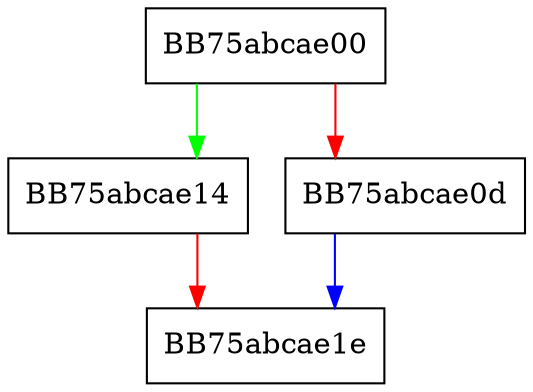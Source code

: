 digraph Backup {
  node [shape="box"];
  graph [splines=ortho];
  BB75abcae00 -> BB75abcae14 [color="green"];
  BB75abcae00 -> BB75abcae0d [color="red"];
  BB75abcae0d -> BB75abcae1e [color="blue"];
  BB75abcae14 -> BB75abcae1e [color="red"];
}